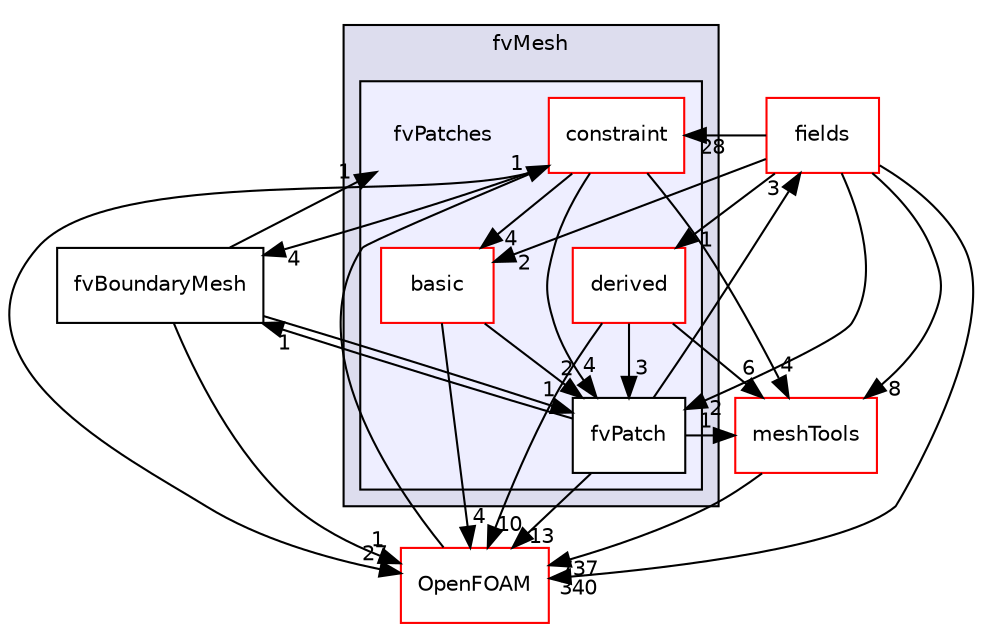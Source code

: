 digraph "src/finiteVolume/fvMesh/fvPatches" {
  bgcolor=transparent;
  compound=true
  node [ fontsize="10", fontname="Helvetica"];
  edge [ labelfontsize="10", labelfontname="Helvetica"];
  subgraph clusterdir_c382fa095c9c33d8673c0dd60aaef275 {
    graph [ bgcolor="#ddddee", pencolor="black", label="fvMesh" fontname="Helvetica", fontsize="10", URL="dir_c382fa095c9c33d8673c0dd60aaef275.html"]
  subgraph clusterdir_b630ab9569e31ffb9b2cc4747c3085db {
    graph [ bgcolor="#eeeeff", pencolor="black", label="" URL="dir_b630ab9569e31ffb9b2cc4747c3085db.html"];
    dir_b630ab9569e31ffb9b2cc4747c3085db [shape=plaintext label="fvPatches"];
    dir_dfff1aaafb0557c9fd59e388c1b38ebc [shape=box label="basic" color="red" fillcolor="white" style="filled" URL="dir_dfff1aaafb0557c9fd59e388c1b38ebc.html"];
    dir_9b55a90ed6410b18bd357d7a8a7e772f [shape=box label="constraint" color="red" fillcolor="white" style="filled" URL="dir_9b55a90ed6410b18bd357d7a8a7e772f.html"];
    dir_b6c7056b4a691a5d4a6a253b324932ba [shape=box label="derived" color="red" fillcolor="white" style="filled" URL="dir_b6c7056b4a691a5d4a6a253b324932ba.html"];
    dir_9aeac362c73ae2f52e334aea3c97600f [shape=box label="fvPatch" color="black" fillcolor="white" style="filled" URL="dir_9aeac362c73ae2f52e334aea3c97600f.html"];
  }
  }
  dir_25ab4a83a983f7bb7a38b7f63bb141b7 [shape=box label="fields" color="red" URL="dir_25ab4a83a983f7bb7a38b7f63bb141b7.html"];
  dir_ae30ad0bef50cf391b24c614251bb9fd [shape=box label="meshTools" color="red" URL="dir_ae30ad0bef50cf391b24c614251bb9fd.html"];
  dir_0eb9bd8db55e645cc7c2ca38de05b9c6 [shape=box label="fvBoundaryMesh" URL="dir_0eb9bd8db55e645cc7c2ca38de05b9c6.html"];
  dir_c5473ff19b20e6ec4dfe5c310b3778a8 [shape=box label="OpenFOAM" color="red" URL="dir_c5473ff19b20e6ec4dfe5c310b3778a8.html"];
  dir_25ab4a83a983f7bb7a38b7f63bb141b7->dir_b6c7056b4a691a5d4a6a253b324932ba [headlabel="1", labeldistance=1.5 headhref="dir_000937_001155.html"];
  dir_25ab4a83a983f7bb7a38b7f63bb141b7->dir_ae30ad0bef50cf391b24c614251bb9fd [headlabel="8", labeldistance=1.5 headhref="dir_000937_001751.html"];
  dir_25ab4a83a983f7bb7a38b7f63bb141b7->dir_9aeac362c73ae2f52e334aea3c97600f [headlabel="2", labeldistance=1.5 headhref="dir_000937_001159.html"];
  dir_25ab4a83a983f7bb7a38b7f63bb141b7->dir_c5473ff19b20e6ec4dfe5c310b3778a8 [headlabel="340", labeldistance=1.5 headhref="dir_000937_001897.html"];
  dir_25ab4a83a983f7bb7a38b7f63bb141b7->dir_9b55a90ed6410b18bd357d7a8a7e772f [headlabel="28", labeldistance=1.5 headhref="dir_000937_001143.html"];
  dir_25ab4a83a983f7bb7a38b7f63bb141b7->dir_dfff1aaafb0557c9fd59e388c1b38ebc [headlabel="2", labeldistance=1.5 headhref="dir_000937_001140.html"];
  dir_b6c7056b4a691a5d4a6a253b324932ba->dir_ae30ad0bef50cf391b24c614251bb9fd [headlabel="6", labeldistance=1.5 headhref="dir_001155_001751.html"];
  dir_b6c7056b4a691a5d4a6a253b324932ba->dir_9aeac362c73ae2f52e334aea3c97600f [headlabel="3", labeldistance=1.5 headhref="dir_001155_001159.html"];
  dir_b6c7056b4a691a5d4a6a253b324932ba->dir_c5473ff19b20e6ec4dfe5c310b3778a8 [headlabel="10", labeldistance=1.5 headhref="dir_001155_001897.html"];
  dir_ae30ad0bef50cf391b24c614251bb9fd->dir_c5473ff19b20e6ec4dfe5c310b3778a8 [headlabel="737", labeldistance=1.5 headhref="dir_001751_001897.html"];
  dir_9aeac362c73ae2f52e334aea3c97600f->dir_25ab4a83a983f7bb7a38b7f63bb141b7 [headlabel="3", labeldistance=1.5 headhref="dir_001159_000937.html"];
  dir_9aeac362c73ae2f52e334aea3c97600f->dir_ae30ad0bef50cf391b24c614251bb9fd [headlabel="1", labeldistance=1.5 headhref="dir_001159_001751.html"];
  dir_9aeac362c73ae2f52e334aea3c97600f->dir_0eb9bd8db55e645cc7c2ca38de05b9c6 [headlabel="1", labeldistance=1.5 headhref="dir_001159_001136.html"];
  dir_9aeac362c73ae2f52e334aea3c97600f->dir_c5473ff19b20e6ec4dfe5c310b3778a8 [headlabel="13", labeldistance=1.5 headhref="dir_001159_001897.html"];
  dir_0eb9bd8db55e645cc7c2ca38de05b9c6->dir_9aeac362c73ae2f52e334aea3c97600f [headlabel="1", labeldistance=1.5 headhref="dir_001136_001159.html"];
  dir_0eb9bd8db55e645cc7c2ca38de05b9c6->dir_c5473ff19b20e6ec4dfe5c310b3778a8 [headlabel="1", labeldistance=1.5 headhref="dir_001136_001897.html"];
  dir_0eb9bd8db55e645cc7c2ca38de05b9c6->dir_b630ab9569e31ffb9b2cc4747c3085db [headlabel="1", labeldistance=1.5 headhref="dir_001136_001139.html"];
  dir_c5473ff19b20e6ec4dfe5c310b3778a8->dir_9b55a90ed6410b18bd357d7a8a7e772f [headlabel="1", labeldistance=1.5 headhref="dir_001897_001143.html"];
  dir_9b55a90ed6410b18bd357d7a8a7e772f->dir_ae30ad0bef50cf391b24c614251bb9fd [headlabel="4", labeldistance=1.5 headhref="dir_001143_001751.html"];
  dir_9b55a90ed6410b18bd357d7a8a7e772f->dir_9aeac362c73ae2f52e334aea3c97600f [headlabel="4", labeldistance=1.5 headhref="dir_001143_001159.html"];
  dir_9b55a90ed6410b18bd357d7a8a7e772f->dir_0eb9bd8db55e645cc7c2ca38de05b9c6 [headlabel="4", labeldistance=1.5 headhref="dir_001143_001136.html"];
  dir_9b55a90ed6410b18bd357d7a8a7e772f->dir_c5473ff19b20e6ec4dfe5c310b3778a8 [headlabel="27", labeldistance=1.5 headhref="dir_001143_001897.html"];
  dir_9b55a90ed6410b18bd357d7a8a7e772f->dir_dfff1aaafb0557c9fd59e388c1b38ebc [headlabel="4", labeldistance=1.5 headhref="dir_001143_001140.html"];
  dir_dfff1aaafb0557c9fd59e388c1b38ebc->dir_9aeac362c73ae2f52e334aea3c97600f [headlabel="2", labeldistance=1.5 headhref="dir_001140_001159.html"];
  dir_dfff1aaafb0557c9fd59e388c1b38ebc->dir_c5473ff19b20e6ec4dfe5c310b3778a8 [headlabel="4", labeldistance=1.5 headhref="dir_001140_001897.html"];
}
